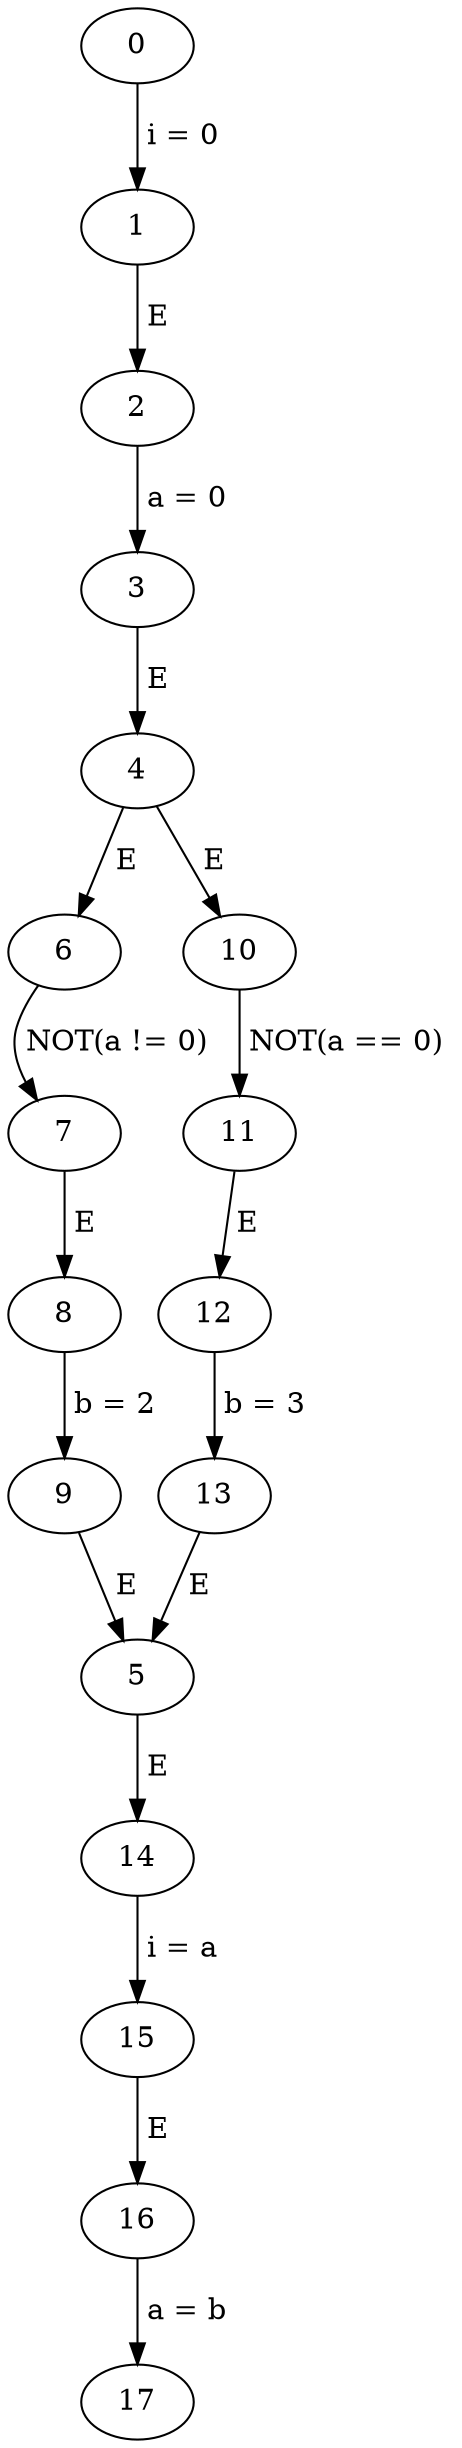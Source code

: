 // if_NOT
digraph {
	2 -> 3 [label=" a = 0 "]
	6 -> 7 [label=" NOT(a != 0) "]
	7 -> 8 [label=" E "]
	4 -> 6 [label=" E "]
	14 -> 15 [label=" i = a "]
	1 -> 2 [label=" E "]
	4 -> 10 [label=" E "]
	12 -> 13 [label=" b = 3 "]
	9 -> 5 [label=" E "]
	11 -> 12 [label=" E "]
	16 -> 17 [label=" a = b "]
	10 -> 11 [label=" NOT(a == 0) "]
	15 -> 16 [label=" E "]
	3 -> 4 [label=" E "]
	0 -> 1 [label=" i = 0 "]
	8 -> 9 [label=" b = 2 "]
	13 -> 5 [label=" E "]
	5 -> 14 [label=" E "]
}
